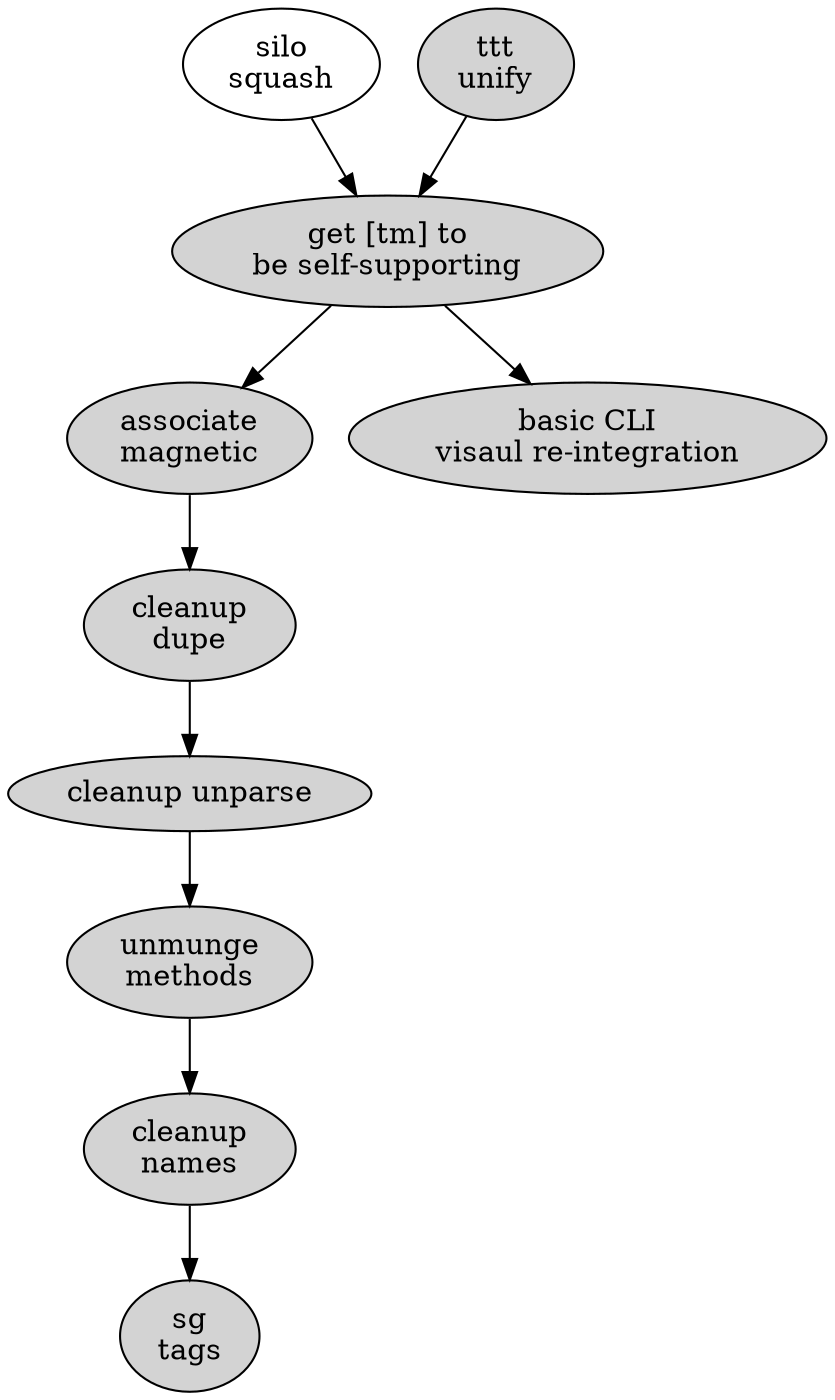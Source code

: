 digraph{

  # blue: fillcolor="#b5d5fb" style=filled
  # done: style=filled

  am [ label="associate\nmagnetic" style=filled ]
  cd [ label="cleanup\ndupe" style=filled ]
  cv [ label="basic CLI\nvisaul re-integration" style=filled ]
  cn [ label="cleanup\nnames" style=filled ]
  si [ label="silo\nsquash" ]
  ss [ label="get [tm] to\nbe self-supporting", style=filled]
  st [ label="sg\ntags" style=filled ]
  tu [ label="ttt\nunify" , style=filled]
  um [ label="unmunge\nmethods" style=filled ]
  up [ label="cleanup unparse" style=filled ]

  am -> cd
  cd -> up
  cn -> st
  si -> ss
  ss -> cv
  ss -> am
  tu -> ss
  um -> cn
  up -> um
}
